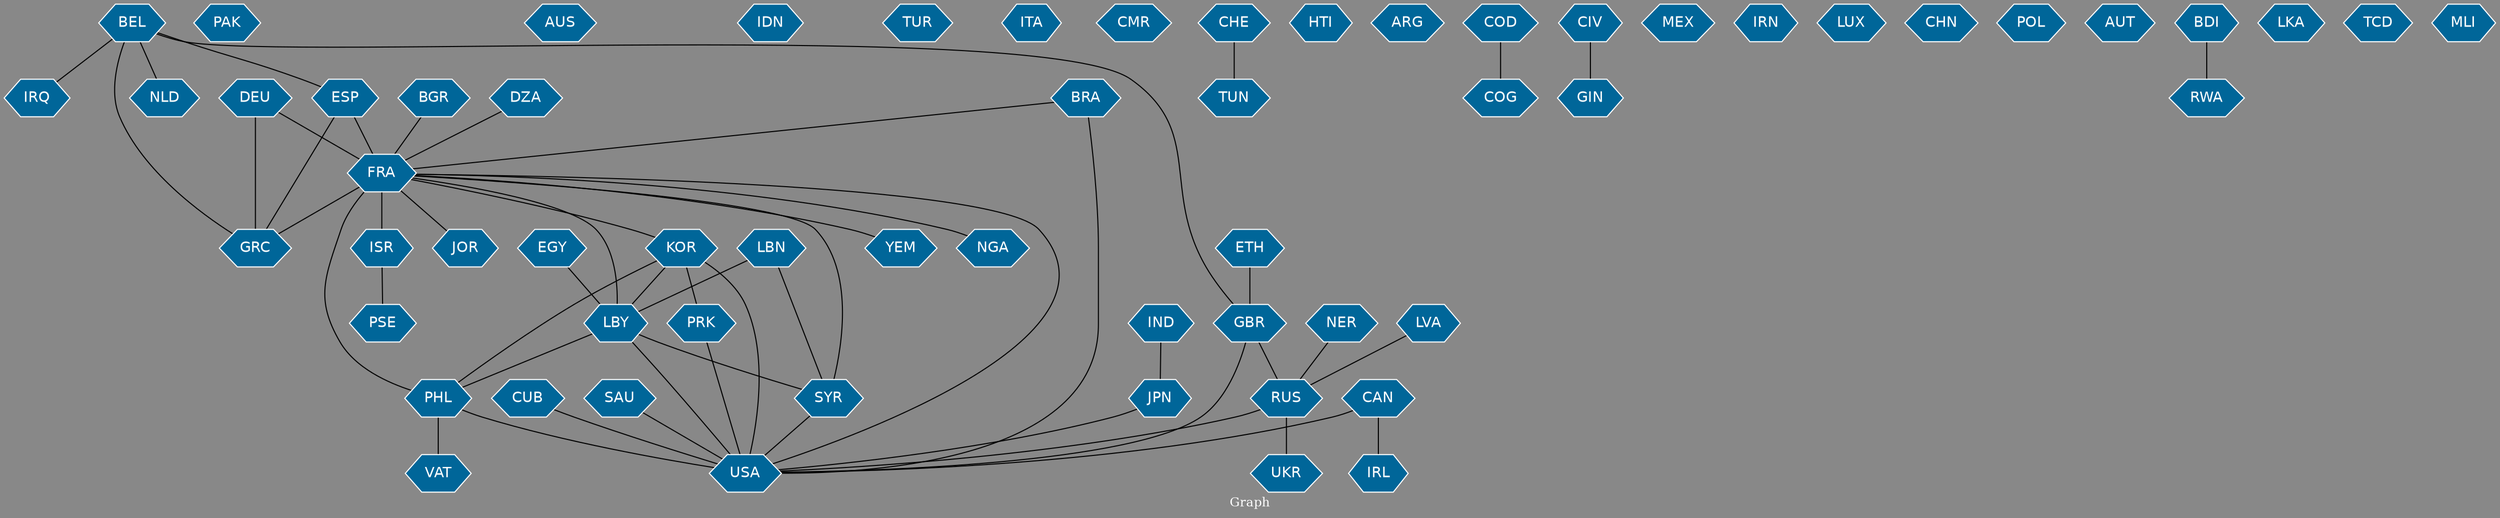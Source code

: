 // Countries together in item graph
graph {
	graph [bgcolor="#888888" fontcolor=white fontsize=12 label="Graph" outputorder=edgesfirst overlap=prism]
	node [color=white fillcolor="#006699" fontcolor=white fontname=Helvetica shape=hexagon style=filled]
	edge [arrowhead=open color=black fontcolor=white fontname=Courier fontsize=12]
		GRC [label=GRC]
		BEL [label=BEL]
		USA [label=USA]
		ISR [label=ISR]
		FRA [label=FRA]
		UKR [label=UKR]
		RUS [label=RUS]
		PAK [label=PAK]
		DEU [label=DEU]
		CUB [label=CUB]
		AUS [label=AUS]
		IDN [label=IDN]
		TUR [label=TUR]
		CAN [label=CAN]
		JOR [label=JOR]
		ITA [label=ITA]
		SYR [label=SYR]
		PSE [label=PSE]
		NER [label=NER]
		CMR [label=CMR]
		GBR [label=GBR]
		SAU [label=SAU]
		LBY [label=LBY]
		ESP [label=ESP]
		TUN [label=TUN]
		DZA [label=DZA]
		HTI [label=HTI]
		VAT [label=VAT]
		PHL [label=PHL]
		BRA [label=BRA]
		ARG [label=ARG]
		KOR [label=KOR]
		PRK [label=PRK]
		COD [label=COD]
		COG [label=COG]
		GIN [label=GIN]
		CIV [label=CIV]
		MEX [label=MEX]
		ETH [label=ETH]
		JPN [label=JPN]
		LBN [label=LBN]
		IRL [label=IRL]
		YEM [label=YEM]
		CHE [label=CHE]
		IND [label=IND]
		IRN [label=IRN]
		LUX [label=LUX]
		CHN [label=CHN]
		POL [label=POL]
		BGR [label=BGR]
		AUT [label=AUT]
		NGA [label=NGA]
		RWA [label=RWA]
		BDI [label=BDI]
		LKA [label=LKA]
		TCD [label=TCD]
		IRQ [label=IRQ]
		LVA [label=LVA]
		EGY [label=EGY]
		NLD [label=NLD]
		MLI [label=MLI]
			FRA -- USA [weight=2]
			DEU -- FRA [weight=4]
			KOR -- PRK [weight=1]
			ISR -- PSE [weight=5]
			PHL -- USA [weight=1]
			BRA -- FRA [weight=1]
			JPN -- USA [weight=1]
			KOR -- USA [weight=1]
			CUB -- USA [weight=4]
			PHL -- VAT [weight=1]
			ESP -- GRC [weight=2]
			LBN -- LBY [weight=1]
			LBY -- PHL [weight=1]
			LBY -- SYR [weight=2]
			SYR -- USA [weight=1]
			NER -- RUS [weight=1]
			ESP -- FRA [weight=1]
			CIV -- GIN [weight=1]
			BDI -- RWA [weight=1]
			ETH -- GBR [weight=1]
			IND -- JPN [weight=2]
			FRA -- LBY [weight=1]
			BGR -- FRA [weight=2]
			FRA -- YEM [weight=1]
			DZA -- FRA [weight=1]
			FRA -- SYR [weight=1]
			BRA -- USA [weight=1]
			FRA -- PHL [weight=1]
			BEL -- IRQ [weight=1]
			CHE -- TUN [weight=1]
			RUS -- USA [weight=1]
			BEL -- GRC [weight=2]
			LBN -- SYR [weight=2]
			RUS -- UKR [weight=1]
			GBR -- RUS [weight=1]
			FRA -- JOR [weight=1]
			KOR -- LBY [weight=1]
			LBY -- USA [weight=1]
			FRA -- NGA [weight=1]
			DEU -- GRC [weight=5]
			CAN -- USA [weight=1]
			CAN -- IRL [weight=1]
			LVA -- RUS [weight=1]
			BEL -- ESP [weight=1]
			FRA -- ISR [weight=4]
			KOR -- PHL [weight=1]
			COD -- COG [weight=1]
			EGY -- LBY [weight=1]
			FRA -- GRC [weight=3]
			BEL -- NLD [weight=1]
			PRK -- USA [weight=1]
			BEL -- GBR [weight=1]
			GBR -- USA [weight=1]
			FRA -- KOR [weight=1]
			SAU -- USA [weight=2]
}